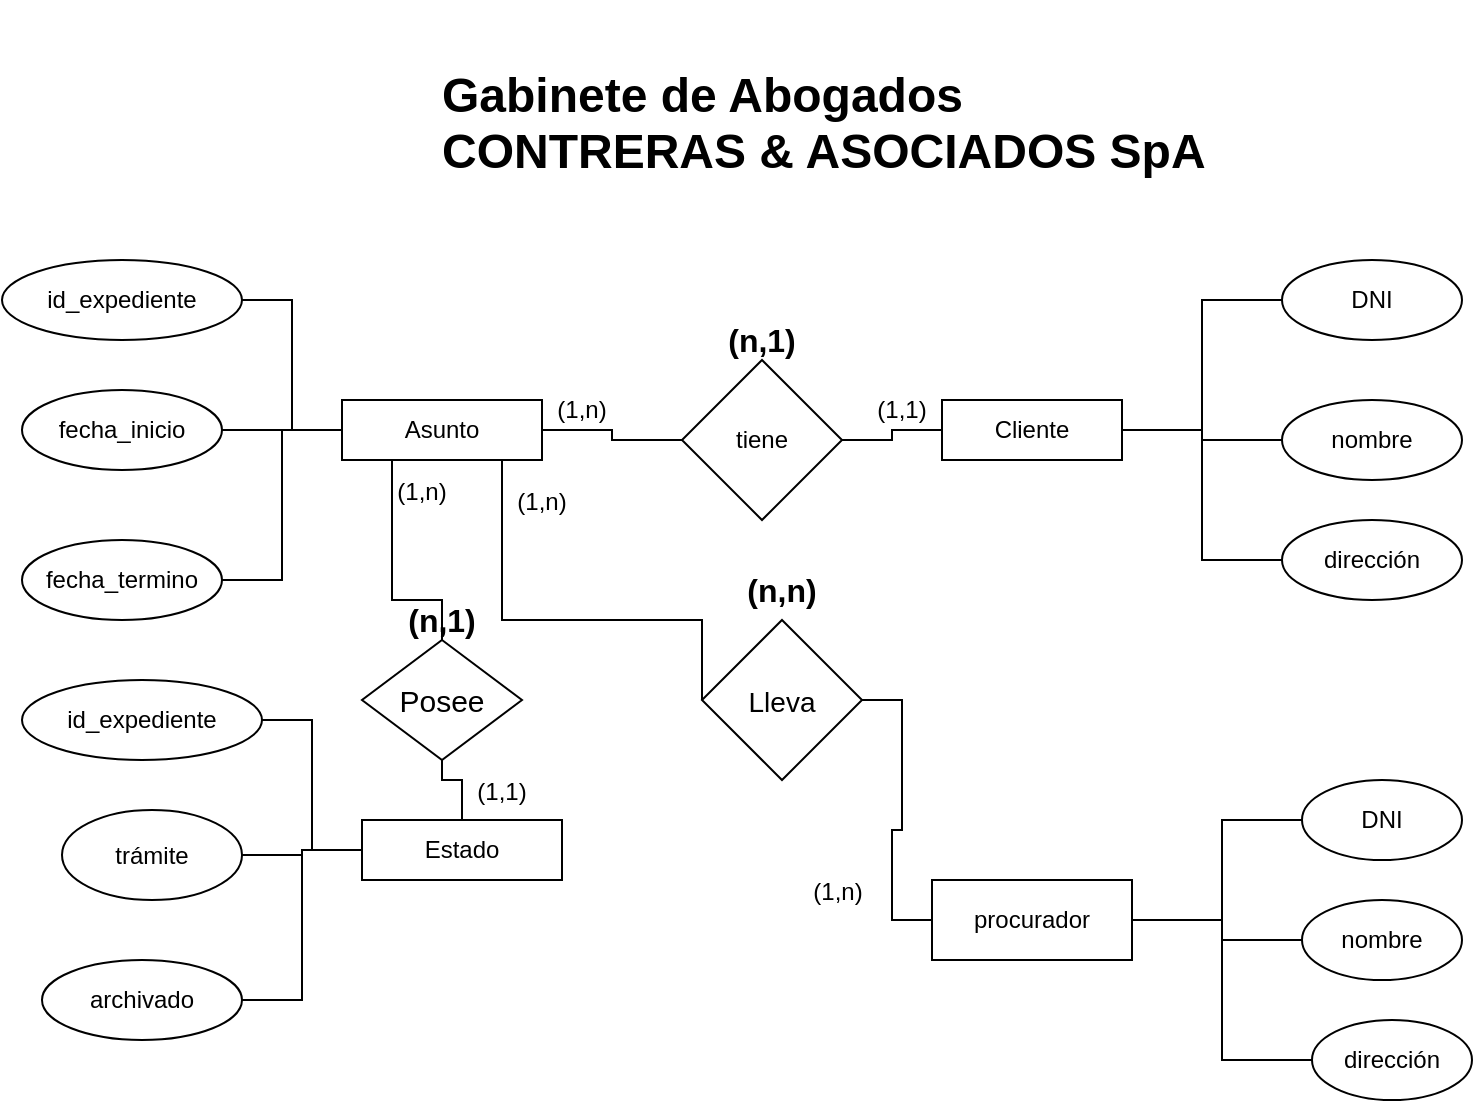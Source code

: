<mxfile version="18.1.3" type="github">
  <diagram id="R2wTag0o5Ao0OHhWS0tA" name="Page-1">
    <mxGraphModel dx="868" dy="440" grid="1" gridSize="10" guides="1" tooltips="1" connect="1" arrows="1" fold="1" page="1" pageScale="1" pageWidth="850" pageHeight="1100" math="0" shadow="0">
      <root>
        <mxCell id="0" />
        <mxCell id="1" parent="0" />
        <mxCell id="IcIX4aSktZ_V94OgDp_V-59" style="edgeStyle=orthogonalEdgeStyle;rounded=0;orthogonalLoop=1;jettySize=auto;html=1;entryX=0;entryY=0.5;entryDx=0;entryDy=0;fontFamily=Helvetica;fontSize=12;endArrow=none;endFill=0;" edge="1" parent="1" source="IcIX4aSktZ_V94OgDp_V-1" target="IcIX4aSktZ_V94OgDp_V-58">
          <mxGeometry relative="1" as="geometry" />
        </mxCell>
        <mxCell id="IcIX4aSktZ_V94OgDp_V-1" value="Asunto" style="rounded=0;whiteSpace=wrap;html=1;" vertex="1" parent="1">
          <mxGeometry x="200" y="200" width="100" height="30" as="geometry" />
        </mxCell>
        <mxCell id="IcIX4aSktZ_V94OgDp_V-3" value="&lt;div style=&quot;font-size: 14px;&quot;&gt;&amp;nbsp;&lt;br style=&quot;font-size: 14px;&quot;&gt;&lt;/div&gt;&lt;div style=&quot;font-size: 14px;&quot;&gt;&lt;br style=&quot;font-size: 14px;&quot;&gt;&lt;/div&gt;&lt;div style=&quot;font-size: 14px;&quot;&gt;&lt;font style=&quot;font-size: 24px;&quot;&gt;Gabinete de Abogados &lt;br&gt;&lt;/font&gt;&lt;/div&gt;&lt;div style=&quot;font-size: 14px;&quot;&gt;&lt;font style=&quot;font-size: 24px;&quot;&gt;CONTRERAS &amp;amp; ASOCIADOS SpA&lt;/font&gt;&lt;br style=&quot;font-size: 14px;&quot;&gt;&lt;/div&gt;" style="text;html=1;strokeColor=none;fillColor=none;spacing=5;spacingTop=-20;whiteSpace=wrap;overflow=hidden;rounded=0;fontStyle=1;fontFamily=Helvetica;fontSize=14;" vertex="1" parent="1">
          <mxGeometry x="245" y="10" width="405" height="100" as="geometry" />
        </mxCell>
        <mxCell id="IcIX4aSktZ_V94OgDp_V-6" style="edgeStyle=orthogonalEdgeStyle;rounded=0;orthogonalLoop=1;jettySize=auto;html=1;entryX=0;entryY=0.5;entryDx=0;entryDy=0;fontFamily=Helvetica;fontSize=12;endArrow=none;endFill=0;" edge="1" parent="1" source="IcIX4aSktZ_V94OgDp_V-4" target="IcIX4aSktZ_V94OgDp_V-1">
          <mxGeometry relative="1" as="geometry" />
        </mxCell>
        <mxCell id="IcIX4aSktZ_V94OgDp_V-4" value="fecha_inicio" style="ellipse;whiteSpace=wrap;html=1;fontFamily=Helvetica;fontSize=12;" vertex="1" parent="1">
          <mxGeometry x="40" y="195" width="100" height="40" as="geometry" />
        </mxCell>
        <mxCell id="IcIX4aSktZ_V94OgDp_V-7" style="edgeStyle=orthogonalEdgeStyle;rounded=0;orthogonalLoop=1;jettySize=auto;html=1;entryX=0;entryY=0.5;entryDx=0;entryDy=0;fontFamily=Helvetica;fontSize=12;endArrow=none;endFill=0;" edge="1" parent="1" source="IcIX4aSktZ_V94OgDp_V-5" target="IcIX4aSktZ_V94OgDp_V-1">
          <mxGeometry relative="1" as="geometry" />
        </mxCell>
        <mxCell id="IcIX4aSktZ_V94OgDp_V-5" value="fecha_termino" style="ellipse;whiteSpace=wrap;html=1;fontFamily=Helvetica;fontSize=12;" vertex="1" parent="1">
          <mxGeometry x="40" y="270" width="100" height="40" as="geometry" />
        </mxCell>
        <mxCell id="IcIX4aSktZ_V94OgDp_V-60" style="edgeStyle=orthogonalEdgeStyle;rounded=0;orthogonalLoop=1;jettySize=auto;html=1;fontFamily=Helvetica;fontSize=12;endArrow=none;endFill=0;" edge="1" parent="1" source="IcIX4aSktZ_V94OgDp_V-8" target="IcIX4aSktZ_V94OgDp_V-58">
          <mxGeometry relative="1" as="geometry" />
        </mxCell>
        <mxCell id="IcIX4aSktZ_V94OgDp_V-8" value="Cliente" style="rounded=0;whiteSpace=wrap;html=1;fontFamily=Helvetica;fontSize=12;" vertex="1" parent="1">
          <mxGeometry x="500" y="200" width="90" height="30" as="geometry" />
        </mxCell>
        <mxCell id="IcIX4aSktZ_V94OgDp_V-10" style="rounded=0;orthogonalLoop=1;jettySize=auto;html=1;entryX=0;entryY=0.5;entryDx=0;entryDy=0;fontFamily=Helvetica;fontSize=12;edgeStyle=orthogonalEdgeStyle;endArrow=none;endFill=0;" edge="1" parent="1" source="IcIX4aSktZ_V94OgDp_V-9" target="IcIX4aSktZ_V94OgDp_V-1">
          <mxGeometry relative="1" as="geometry" />
        </mxCell>
        <mxCell id="IcIX4aSktZ_V94OgDp_V-9" value="id_expediente" style="ellipse;whiteSpace=wrap;html=1;fontFamily=Helvetica;fontSize=12;" vertex="1" parent="1">
          <mxGeometry x="30" y="130" width="120" height="40" as="geometry" />
        </mxCell>
        <mxCell id="IcIX4aSktZ_V94OgDp_V-71" style="edgeStyle=orthogonalEdgeStyle;rounded=0;orthogonalLoop=1;jettySize=auto;html=1;entryX=0.5;entryY=1;entryDx=0;entryDy=0;fontFamily=Helvetica;fontSize=15;endArrow=none;endFill=0;" edge="1" parent="1" source="IcIX4aSktZ_V94OgDp_V-18" target="IcIX4aSktZ_V94OgDp_V-70">
          <mxGeometry relative="1" as="geometry" />
        </mxCell>
        <mxCell id="IcIX4aSktZ_V94OgDp_V-18" value="Estado" style="rounded=0;whiteSpace=wrap;html=1;" vertex="1" parent="1">
          <mxGeometry x="210" y="410" width="100" height="30" as="geometry" />
        </mxCell>
        <mxCell id="IcIX4aSktZ_V94OgDp_V-19" style="edgeStyle=orthogonalEdgeStyle;rounded=0;orthogonalLoop=1;jettySize=auto;html=1;entryX=0;entryY=0.5;entryDx=0;entryDy=0;fontFamily=Helvetica;fontSize=12;endArrow=none;endFill=0;" edge="1" source="IcIX4aSktZ_V94OgDp_V-20" target="IcIX4aSktZ_V94OgDp_V-18" parent="1">
          <mxGeometry relative="1" as="geometry" />
        </mxCell>
        <mxCell id="IcIX4aSktZ_V94OgDp_V-20" value="&lt;blockquote&gt;trámite&lt;br&gt;&lt;/blockquote&gt;" style="ellipse;whiteSpace=wrap;html=1;fontFamily=Helvetica;fontSize=12;" vertex="1" parent="1">
          <mxGeometry x="60" y="405" width="90" height="45" as="geometry" />
        </mxCell>
        <mxCell id="IcIX4aSktZ_V94OgDp_V-21" style="edgeStyle=orthogonalEdgeStyle;rounded=0;orthogonalLoop=1;jettySize=auto;html=1;entryX=0;entryY=0.5;entryDx=0;entryDy=0;fontFamily=Helvetica;fontSize=12;endArrow=none;endFill=0;" edge="1" source="IcIX4aSktZ_V94OgDp_V-22" target="IcIX4aSktZ_V94OgDp_V-18" parent="1">
          <mxGeometry relative="1" as="geometry" />
        </mxCell>
        <mxCell id="IcIX4aSktZ_V94OgDp_V-22" value="archivado" style="ellipse;whiteSpace=wrap;html=1;fontFamily=Helvetica;fontSize=12;" vertex="1" parent="1">
          <mxGeometry x="50" y="480" width="100" height="40" as="geometry" />
        </mxCell>
        <mxCell id="IcIX4aSktZ_V94OgDp_V-23" style="rounded=0;orthogonalLoop=1;jettySize=auto;html=1;entryX=0;entryY=0.5;entryDx=0;entryDy=0;fontFamily=Helvetica;fontSize=12;edgeStyle=orthogonalEdgeStyle;endArrow=none;endFill=0;" edge="1" source="IcIX4aSktZ_V94OgDp_V-24" target="IcIX4aSktZ_V94OgDp_V-18" parent="1">
          <mxGeometry relative="1" as="geometry" />
        </mxCell>
        <mxCell id="IcIX4aSktZ_V94OgDp_V-24" value="id_expediente" style="ellipse;whiteSpace=wrap;html=1;fontFamily=Helvetica;fontSize=12;" vertex="1" parent="1">
          <mxGeometry x="40" y="340" width="120" height="40" as="geometry" />
        </mxCell>
        <mxCell id="IcIX4aSktZ_V94OgDp_V-48" style="edgeStyle=orthogonalEdgeStyle;rounded=0;orthogonalLoop=1;jettySize=auto;html=1;entryX=1;entryY=0.5;entryDx=0;entryDy=0;fontFamily=Helvetica;fontSize=12;endArrow=none;endFill=0;" edge="1" parent="1" source="IcIX4aSktZ_V94OgDp_V-38" target="IcIX4aSktZ_V94OgDp_V-8">
          <mxGeometry relative="1" as="geometry" />
        </mxCell>
        <mxCell id="IcIX4aSktZ_V94OgDp_V-38" value="DNI" style="ellipse;whiteSpace=wrap;html=1;fontFamily=Helvetica;fontSize=12;" vertex="1" parent="1">
          <mxGeometry x="670" y="130" width="90" height="40" as="geometry" />
        </mxCell>
        <mxCell id="IcIX4aSktZ_V94OgDp_V-49" value="" style="edgeStyle=orthogonalEdgeStyle;rounded=0;orthogonalLoop=1;jettySize=auto;html=1;fontFamily=Helvetica;fontSize=12;endArrow=none;endFill=0;" edge="1" parent="1" source="IcIX4aSktZ_V94OgDp_V-46" target="IcIX4aSktZ_V94OgDp_V-8">
          <mxGeometry relative="1" as="geometry" />
        </mxCell>
        <mxCell id="IcIX4aSktZ_V94OgDp_V-46" value="nombre" style="ellipse;whiteSpace=wrap;html=1;fontFamily=Helvetica;fontSize=12;" vertex="1" parent="1">
          <mxGeometry x="670" y="200" width="90" height="40" as="geometry" />
        </mxCell>
        <mxCell id="IcIX4aSktZ_V94OgDp_V-50" style="edgeStyle=orthogonalEdgeStyle;rounded=0;orthogonalLoop=1;jettySize=auto;html=1;entryX=1;entryY=0.5;entryDx=0;entryDy=0;fontFamily=Helvetica;fontSize=12;endArrow=none;endFill=0;" edge="1" parent="1" source="IcIX4aSktZ_V94OgDp_V-47" target="IcIX4aSktZ_V94OgDp_V-8">
          <mxGeometry relative="1" as="geometry" />
        </mxCell>
        <mxCell id="IcIX4aSktZ_V94OgDp_V-47" value="dirección" style="ellipse;whiteSpace=wrap;html=1;fontFamily=Helvetica;fontSize=12;" vertex="1" parent="1">
          <mxGeometry x="670" y="260" width="90" height="40" as="geometry" />
        </mxCell>
        <mxCell id="IcIX4aSktZ_V94OgDp_V-65" style="edgeStyle=orthogonalEdgeStyle;rounded=0;orthogonalLoop=1;jettySize=auto;html=1;entryX=1;entryY=0.5;entryDx=0;entryDy=0;fontFamily=Helvetica;fontSize=14;endArrow=none;endFill=0;" edge="1" parent="1" source="IcIX4aSktZ_V94OgDp_V-51" target="IcIX4aSktZ_V94OgDp_V-64">
          <mxGeometry relative="1" as="geometry" />
        </mxCell>
        <mxCell id="IcIX4aSktZ_V94OgDp_V-51" value="procurador" style="rounded=0;whiteSpace=wrap;html=1;fontFamily=Helvetica;fontSize=12;" vertex="1" parent="1">
          <mxGeometry x="495" y="440" width="100" height="40" as="geometry" />
        </mxCell>
        <mxCell id="IcIX4aSktZ_V94OgDp_V-57" style="edgeStyle=orthogonalEdgeStyle;rounded=0;orthogonalLoop=1;jettySize=auto;html=1;entryX=1;entryY=0.5;entryDx=0;entryDy=0;fontFamily=Helvetica;fontSize=12;endArrow=none;endFill=0;" edge="1" parent="1" source="IcIX4aSktZ_V94OgDp_V-52" target="IcIX4aSktZ_V94OgDp_V-51">
          <mxGeometry relative="1" as="geometry">
            <Array as="points">
              <mxPoint x="640" y="410" />
              <mxPoint x="640" y="460" />
            </Array>
          </mxGeometry>
        </mxCell>
        <mxCell id="IcIX4aSktZ_V94OgDp_V-52" value="DNI" style="ellipse;whiteSpace=wrap;html=1;fontFamily=Helvetica;fontSize=12;" vertex="1" parent="1">
          <mxGeometry x="680" y="390" width="80" height="40" as="geometry" />
        </mxCell>
        <mxCell id="IcIX4aSktZ_V94OgDp_V-56" style="edgeStyle=orthogonalEdgeStyle;rounded=0;orthogonalLoop=1;jettySize=auto;html=1;entryX=1;entryY=0.5;entryDx=0;entryDy=0;fontFamily=Helvetica;fontSize=12;endArrow=none;endFill=0;" edge="1" parent="1" source="IcIX4aSktZ_V94OgDp_V-53" target="IcIX4aSktZ_V94OgDp_V-51">
          <mxGeometry relative="1" as="geometry">
            <Array as="points">
              <mxPoint x="640" y="470" />
              <mxPoint x="640" y="460" />
            </Array>
          </mxGeometry>
        </mxCell>
        <mxCell id="IcIX4aSktZ_V94OgDp_V-53" value="nombre" style="ellipse;whiteSpace=wrap;html=1;fontFamily=Helvetica;fontSize=12;" vertex="1" parent="1">
          <mxGeometry x="680" y="450" width="80" height="40" as="geometry" />
        </mxCell>
        <mxCell id="IcIX4aSktZ_V94OgDp_V-55" style="edgeStyle=orthogonalEdgeStyle;rounded=0;orthogonalLoop=1;jettySize=auto;html=1;entryX=1;entryY=0.5;entryDx=0;entryDy=0;fontFamily=Helvetica;fontSize=12;endArrow=none;endFill=0;" edge="1" parent="1" source="IcIX4aSktZ_V94OgDp_V-54" target="IcIX4aSktZ_V94OgDp_V-51">
          <mxGeometry relative="1" as="geometry">
            <Array as="points">
              <mxPoint x="640" y="530" />
              <mxPoint x="640" y="460" />
            </Array>
          </mxGeometry>
        </mxCell>
        <mxCell id="IcIX4aSktZ_V94OgDp_V-54" value="dirección" style="ellipse;whiteSpace=wrap;html=1;fontFamily=Helvetica;fontSize=12;" vertex="1" parent="1">
          <mxGeometry x="685" y="510" width="80" height="40" as="geometry" />
        </mxCell>
        <mxCell id="IcIX4aSktZ_V94OgDp_V-58" value="tiene" style="rhombus;whiteSpace=wrap;html=1;fontFamily=Helvetica;fontSize=12;" vertex="1" parent="1">
          <mxGeometry x="370" y="180" width="80" height="80" as="geometry" />
        </mxCell>
        <mxCell id="IcIX4aSktZ_V94OgDp_V-61" value="(1,1)" style="text;html=1;strokeColor=none;fillColor=none;align=center;verticalAlign=middle;whiteSpace=wrap;rounded=0;fontFamily=Helvetica;fontSize=12;" vertex="1" parent="1">
          <mxGeometry x="450" y="190" width="60" height="30" as="geometry" />
        </mxCell>
        <mxCell id="IcIX4aSktZ_V94OgDp_V-62" value="(1,n)" style="text;html=1;strokeColor=none;fillColor=none;align=center;verticalAlign=middle;whiteSpace=wrap;rounded=0;fontFamily=Helvetica;fontSize=12;" vertex="1" parent="1">
          <mxGeometry x="290" y="190" width="60" height="30" as="geometry" />
        </mxCell>
        <mxCell id="IcIX4aSktZ_V94OgDp_V-63" value="&lt;b&gt;&lt;font style=&quot;font-size: 16px;&quot;&gt;(n,1)&lt;/font&gt;&lt;/b&gt;" style="text;html=1;strokeColor=none;fillColor=none;align=center;verticalAlign=middle;whiteSpace=wrap;rounded=0;fontFamily=Helvetica;fontSize=12;" vertex="1" parent="1">
          <mxGeometry x="370" y="150" width="80" height="40" as="geometry" />
        </mxCell>
        <mxCell id="IcIX4aSktZ_V94OgDp_V-64" value="&lt;font style=&quot;font-size: 14px;&quot;&gt;Lleva&lt;/font&gt;" style="rhombus;whiteSpace=wrap;html=1;fontFamily=Helvetica;fontSize=16;" vertex="1" parent="1">
          <mxGeometry x="380" y="310" width="80" height="80" as="geometry" />
        </mxCell>
        <mxCell id="IcIX4aSktZ_V94OgDp_V-67" value="&lt;font style=&quot;font-size: 12px;&quot;&gt;(1,n)&lt;/font&gt;" style="text;html=1;strokeColor=none;fillColor=none;align=center;verticalAlign=middle;whiteSpace=wrap;rounded=0;fontFamily=Helvetica;fontSize=14;" vertex="1" parent="1">
          <mxGeometry x="270" y="235" width="60" height="30" as="geometry" />
        </mxCell>
        <mxCell id="IcIX4aSktZ_V94OgDp_V-68" value="&lt;font style=&quot;font-size: 12px;&quot;&gt;(1,n)&lt;/font&gt;" style="text;html=1;strokeColor=none;fillColor=none;align=center;verticalAlign=middle;whiteSpace=wrap;rounded=0;fontFamily=Helvetica;fontSize=14;" vertex="1" parent="1">
          <mxGeometry x="417.5" y="430" width="60" height="30" as="geometry" />
        </mxCell>
        <mxCell id="IcIX4aSktZ_V94OgDp_V-69" value="&lt;font style=&quot;font-size: 16px;&quot;&gt;&lt;b&gt;&lt;font style=&quot;font-size: 16px;&quot;&gt;(n,n)&lt;/font&gt;&lt;/b&gt;&lt;/font&gt;" style="text;html=1;strokeColor=none;fillColor=none;align=center;verticalAlign=middle;whiteSpace=wrap;rounded=0;fontFamily=Helvetica;fontSize=14;" vertex="1" parent="1">
          <mxGeometry x="390" y="280" width="60" height="30" as="geometry" />
        </mxCell>
        <mxCell id="IcIX4aSktZ_V94OgDp_V-72" style="edgeStyle=orthogonalEdgeStyle;rounded=0;orthogonalLoop=1;jettySize=auto;html=1;fontFamily=Helvetica;fontSize=15;endArrow=none;endFill=0;exitX=0;exitY=0.5;exitDx=0;exitDy=0;" edge="1" parent="1" source="IcIX4aSktZ_V94OgDp_V-64" target="IcIX4aSktZ_V94OgDp_V-1">
          <mxGeometry relative="1" as="geometry">
            <Array as="points">
              <mxPoint x="380" y="310" />
              <mxPoint x="280" y="310" />
            </Array>
          </mxGeometry>
        </mxCell>
        <mxCell id="IcIX4aSktZ_V94OgDp_V-74" style="edgeStyle=orthogonalEdgeStyle;rounded=0;orthogonalLoop=1;jettySize=auto;html=1;entryX=0.25;entryY=1;entryDx=0;entryDy=0;fontFamily=Helvetica;fontSize=15;endArrow=none;endFill=0;" edge="1" parent="1" source="IcIX4aSktZ_V94OgDp_V-70" target="IcIX4aSktZ_V94OgDp_V-1">
          <mxGeometry relative="1" as="geometry">
            <Array as="points">
              <mxPoint x="250" y="300" />
              <mxPoint x="225" y="300" />
            </Array>
          </mxGeometry>
        </mxCell>
        <mxCell id="IcIX4aSktZ_V94OgDp_V-70" value="&lt;font style=&quot;font-size: 15px;&quot;&gt;Posee&lt;/font&gt;" style="rhombus;whiteSpace=wrap;html=1;fontFamily=Helvetica;fontSize=16;" vertex="1" parent="1">
          <mxGeometry x="210" y="320" width="80" height="60" as="geometry" />
        </mxCell>
        <mxCell id="IcIX4aSktZ_V94OgDp_V-73" value="&lt;font style=&quot;font-size: 12px;&quot;&gt;(1,1)&lt;/font&gt;" style="text;html=1;strokeColor=none;fillColor=none;align=center;verticalAlign=middle;whiteSpace=wrap;rounded=0;fontFamily=Helvetica;fontSize=14;" vertex="1" parent="1">
          <mxGeometry x="250" y="380" width="60" height="30" as="geometry" />
        </mxCell>
        <mxCell id="IcIX4aSktZ_V94OgDp_V-75" value="&lt;font style=&quot;font-size: 12px;&quot;&gt;(1,n)&lt;/font&gt;" style="text;html=1;strokeColor=none;fillColor=none;align=center;verticalAlign=middle;whiteSpace=wrap;rounded=0;fontFamily=Helvetica;fontSize=14;" vertex="1" parent="1">
          <mxGeometry x="210" y="230" width="60" height="30" as="geometry" />
        </mxCell>
        <mxCell id="IcIX4aSktZ_V94OgDp_V-77" value="&lt;b&gt;&lt;font style=&quot;font-size: 16px;&quot;&gt;(n,1)&lt;/font&gt;&lt;/b&gt;" style="text;html=1;strokeColor=none;fillColor=none;align=center;verticalAlign=middle;whiteSpace=wrap;rounded=0;fontFamily=Helvetica;fontSize=12;" vertex="1" parent="1">
          <mxGeometry x="210" y="290" width="80" height="40" as="geometry" />
        </mxCell>
      </root>
    </mxGraphModel>
  </diagram>
</mxfile>
